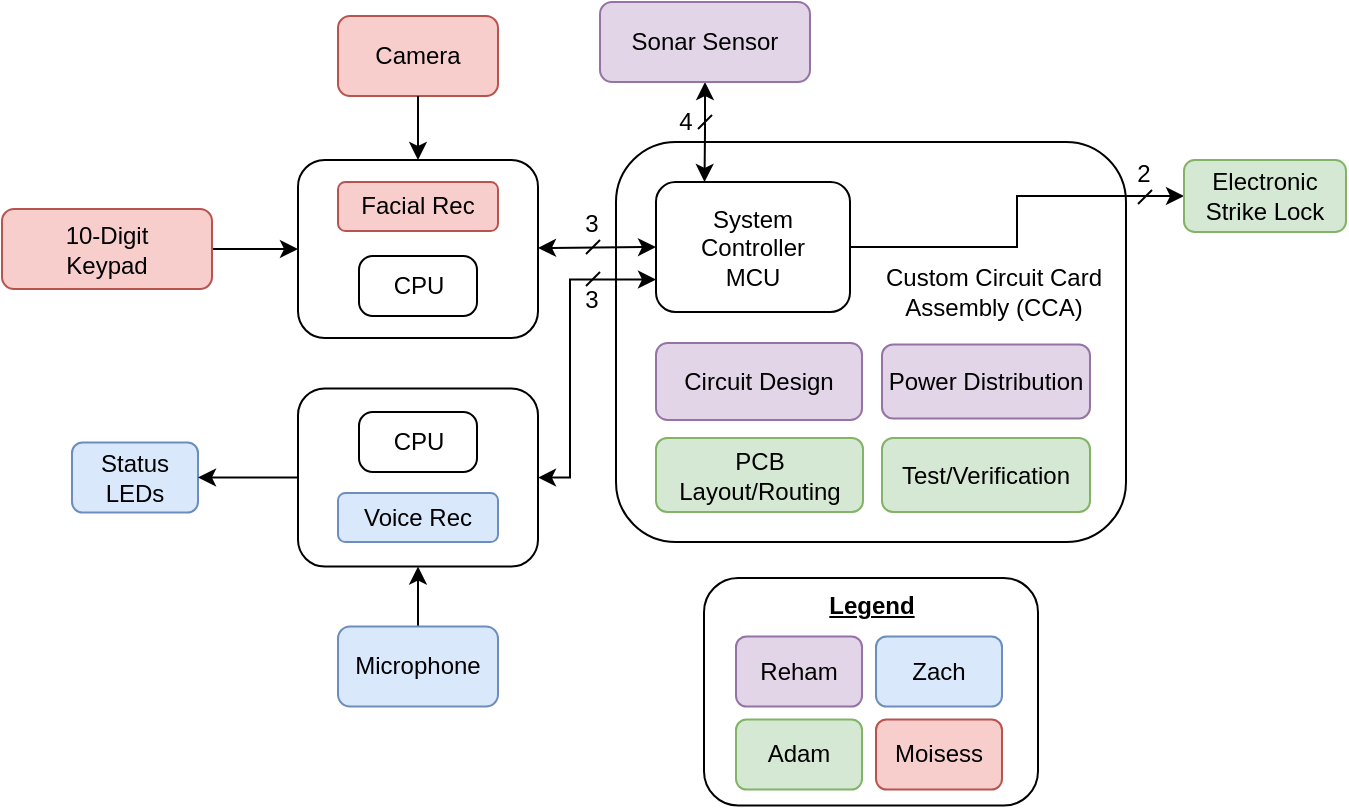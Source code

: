 <mxfile version="14.6.6" type="github">
  <diagram id="kFYetiA7J7ejAXUuufCZ" name="Page-1">
    <mxGraphModel dx="940" dy="531" grid="0" gridSize="10" guides="1" tooltips="1" connect="1" arrows="1" fold="1" page="1" pageScale="1" pageWidth="850" pageHeight="1100" math="0" shadow="0">
      <root>
        <mxCell id="0" />
        <mxCell id="1" parent="0" />
        <mxCell id="bLn_0AlIrvN3VFcL0cqq-51" style="edgeStyle=orthogonalEdgeStyle;rounded=0;orthogonalLoop=1;jettySize=auto;html=1;startArrow=none;startFill=0;endArrow=classic;endFill=1;entryX=0;entryY=0.5;entryDx=0;entryDy=0;" parent="1" source="bLn_0AlIrvN3VFcL0cqq-30" target="bLn_0AlIrvN3VFcL0cqq-4" edge="1">
          <mxGeometry relative="1" as="geometry">
            <mxPoint x="151" y="266" as="targetPoint" />
          </mxGeometry>
        </mxCell>
        <mxCell id="bLn_0AlIrvN3VFcL0cqq-30" value="&lt;div&gt;10-Digit&lt;/div&gt;&lt;div&gt;Keypad&lt;/div&gt;" style="rounded=1;whiteSpace=wrap;html=1;fillColor=#f8cecc;strokeColor=#b85450;" parent="1" vertex="1">
          <mxGeometry x="25" y="275.5" width="105" height="40" as="geometry" />
        </mxCell>
        <mxCell id="bLn_0AlIrvN3VFcL0cqq-2" value="" style="rounded=1;whiteSpace=wrap;html=1;" parent="1" vertex="1">
          <mxGeometry x="332" y="242" width="255" height="200" as="geometry" />
        </mxCell>
        <mxCell id="bLn_0AlIrvN3VFcL0cqq-59" style="edgeStyle=orthogonalEdgeStyle;rounded=0;orthogonalLoop=1;jettySize=auto;html=1;exitX=1;exitY=0.5;exitDx=0;exitDy=0;entryX=0;entryY=0.5;entryDx=0;entryDy=0;startArrow=none;startFill=0;endArrow=classic;endFill=1;" parent="1" source="bLn_0AlIrvN3VFcL0cqq-1" target="bLn_0AlIrvN3VFcL0cqq-25" edge="1">
          <mxGeometry relative="1" as="geometry">
            <mxPoint x="491" y="272" as="targetPoint" />
          </mxGeometry>
        </mxCell>
        <mxCell id="bLn_0AlIrvN3VFcL0cqq-1" value="&lt;div&gt;System&lt;/div&gt;&lt;div&gt;Controller&lt;/div&gt;&lt;div&gt;MCU&lt;/div&gt;" style="rounded=1;whiteSpace=wrap;html=1;" parent="1" vertex="1">
          <mxGeometry x="352" y="262" width="97" height="65" as="geometry" />
        </mxCell>
        <mxCell id="bLn_0AlIrvN3VFcL0cqq-3" value="Custom Circuit Card Assembly (CCA)" style="text;html=1;strokeColor=none;fillColor=none;align=center;verticalAlign=middle;whiteSpace=wrap;rounded=0;" parent="1" vertex="1">
          <mxGeometry x="446" y="307" width="150" height="20" as="geometry" />
        </mxCell>
        <mxCell id="bLn_0AlIrvN3VFcL0cqq-4" value="" style="rounded=1;whiteSpace=wrap;html=1;" parent="1" vertex="1">
          <mxGeometry x="173" y="251" width="120" height="89" as="geometry" />
        </mxCell>
        <mxCell id="bLn_0AlIrvN3VFcL0cqq-5" value="Camera" style="rounded=1;whiteSpace=wrap;html=1;fillColor=#f8cecc;strokeColor=#b85450;" parent="1" vertex="1">
          <mxGeometry x="193" y="179" width="80" height="40" as="geometry" />
        </mxCell>
        <mxCell id="bLn_0AlIrvN3VFcL0cqq-8" value="" style="endArrow=classic;html=1;entryX=0.5;entryY=0;entryDx=0;entryDy=0;exitX=0.5;exitY=1;exitDx=0;exitDy=0;" parent="1" source="bLn_0AlIrvN3VFcL0cqq-5" target="bLn_0AlIrvN3VFcL0cqq-4" edge="1">
          <mxGeometry width="50" height="50" relative="1" as="geometry">
            <mxPoint x="233" y="229.5" as="sourcePoint" />
            <mxPoint x="232.86" y="192.0" as="targetPoint" />
          </mxGeometry>
        </mxCell>
        <mxCell id="bLn_0AlIrvN3VFcL0cqq-9" value="" style="endArrow=classic;startArrow=classic;html=1;entryX=0;entryY=0.5;entryDx=0;entryDy=0;" parent="1" source="bLn_0AlIrvN3VFcL0cqq-4" target="bLn_0AlIrvN3VFcL0cqq-1" edge="1">
          <mxGeometry width="50" height="50" relative="1" as="geometry">
            <mxPoint x="292" y="316.8" as="sourcePoint" />
            <mxPoint x="342" y="316.8" as="targetPoint" />
            <Array as="points" />
          </mxGeometry>
        </mxCell>
        <mxCell id="bLn_0AlIrvN3VFcL0cqq-23" value="3" style="text;html=1;strokeColor=none;fillColor=none;align=center;verticalAlign=middle;whiteSpace=wrap;rounded=0;" parent="1" vertex="1">
          <mxGeometry x="300" y="273" width="40" height="20" as="geometry" />
        </mxCell>
        <mxCell id="bLn_0AlIrvN3VFcL0cqq-25" value="Electronic Strike Lock" style="rounded=1;whiteSpace=wrap;html=1;fillColor=#d5e8d4;strokeColor=#82b366;" parent="1" vertex="1">
          <mxGeometry x="616" y="251" width="81" height="36" as="geometry" />
        </mxCell>
        <mxCell id="bLn_0AlIrvN3VFcL0cqq-45" value="Status LEDs" style="rounded=1;whiteSpace=wrap;html=1;fillColor=#dae8fc;strokeColor=#6c8ebf;" parent="1" vertex="1">
          <mxGeometry x="60" y="392.25" width="63" height="35" as="geometry" />
        </mxCell>
        <mxCell id="bLn_0AlIrvN3VFcL0cqq-49" style="edgeStyle=orthogonalEdgeStyle;rounded=0;orthogonalLoop=1;jettySize=auto;html=1;entryX=0.25;entryY=0;entryDx=0;entryDy=0;startArrow=classic;startFill=1;endArrow=classic;endFill=1;" parent="1" source="bLn_0AlIrvN3VFcL0cqq-48" target="bLn_0AlIrvN3VFcL0cqq-1" edge="1">
          <mxGeometry relative="1" as="geometry" />
        </mxCell>
        <mxCell id="bLn_0AlIrvN3VFcL0cqq-48" value="Sonar Sensor" style="rounded=1;whiteSpace=wrap;html=1;fillColor=#e1d5e7;strokeColor=#9673a6;" parent="1" vertex="1">
          <mxGeometry x="324" y="172" width="105" height="40" as="geometry" />
        </mxCell>
        <mxCell id="bLn_0AlIrvN3VFcL0cqq-52" value="4" style="text;html=1;strokeColor=none;fillColor=none;align=center;verticalAlign=middle;whiteSpace=wrap;rounded=0;" parent="1" vertex="1">
          <mxGeometry x="347" y="222" width="40" height="20" as="geometry" />
        </mxCell>
        <mxCell id="bLn_0AlIrvN3VFcL0cqq-60" style="edgeStyle=orthogonalEdgeStyle;rounded=0;orthogonalLoop=1;jettySize=auto;html=1;exitX=0.5;exitY=1;exitDx=0;exitDy=0;startArrow=none;startFill=0;endArrow=classic;endFill=1;" parent="1" source="bLn_0AlIrvN3VFcL0cqq-2" target="bLn_0AlIrvN3VFcL0cqq-2" edge="1">
          <mxGeometry relative="1" as="geometry" />
        </mxCell>
        <mxCell id="UXuwkVDLv3Qg21Y00GF5-2" value="Circuit Design" style="rounded=1;whiteSpace=wrap;html=1;fillColor=#e1d5e7;strokeColor=#9673a6;" parent="1" vertex="1">
          <mxGeometry x="352" y="342.5" width="103" height="38.5" as="geometry" />
        </mxCell>
        <mxCell id="UXuwkVDLv3Qg21Y00GF5-4" value="PCB Layout/Routing" style="rounded=1;whiteSpace=wrap;html=1;fillColor=#d5e8d4;strokeColor=#82b366;" parent="1" vertex="1">
          <mxGeometry x="352" y="390" width="103.5" height="37" as="geometry" />
        </mxCell>
        <mxCell id="UXuwkVDLv3Qg21Y00GF5-6" value="Test/Verification" style="rounded=1;whiteSpace=wrap;html=1;fillColor=#d5e8d4;strokeColor=#82b366;" parent="1" vertex="1">
          <mxGeometry x="465" y="390" width="104" height="37" as="geometry" />
        </mxCell>
        <mxCell id="UXuwkVDLv3Qg21Y00GF5-7" value="Power Distribution" style="rounded=1;whiteSpace=wrap;html=1;fillColor=#e1d5e7;strokeColor=#9673a6;" parent="1" vertex="1">
          <mxGeometry x="465" y="343.25" width="104" height="37" as="geometry" />
        </mxCell>
        <mxCell id="UXuwkVDLv3Qg21Y00GF5-8" value="Facial Rec" style="rounded=1;whiteSpace=wrap;html=1;fillColor=#f8cecc;strokeColor=#b85450;" parent="1" vertex="1">
          <mxGeometry x="193" y="262" width="80" height="24.5" as="geometry" />
        </mxCell>
        <mxCell id="UXuwkVDLv3Qg21Y00GF5-10" value="&lt;div align=&quot;center&quot;&gt;&lt;br&gt;&lt;/div&gt;" style="rounded=1;whiteSpace=wrap;html=1;" parent="1" vertex="1">
          <mxGeometry x="376" y="460" width="167" height="113.75" as="geometry" />
        </mxCell>
        <mxCell id="UXuwkVDLv3Qg21Y00GF5-11" value="Reham" style="rounded=1;whiteSpace=wrap;html=1;fillColor=#e1d5e7;strokeColor=#9673a6;" parent="1" vertex="1">
          <mxGeometry x="392" y="489.25" width="63" height="35" as="geometry" />
        </mxCell>
        <mxCell id="UXuwkVDLv3Qg21Y00GF5-12" value="Adam" style="rounded=1;whiteSpace=wrap;html=1;fillColor=#d5e8d4;strokeColor=#82b366;" parent="1" vertex="1">
          <mxGeometry x="392" y="530.75" width="63" height="35" as="geometry" />
        </mxCell>
        <mxCell id="UXuwkVDLv3Qg21Y00GF5-13" value="Zach" style="rounded=1;whiteSpace=wrap;html=1;fillColor=#dae8fc;strokeColor=#6c8ebf;" parent="1" vertex="1">
          <mxGeometry x="462" y="489.25" width="63" height="35" as="geometry" />
        </mxCell>
        <mxCell id="UXuwkVDLv3Qg21Y00GF5-14" value="Moisess" style="rounded=1;whiteSpace=wrap;html=1;fillColor=#f8cecc;strokeColor=#b85450;" parent="1" vertex="1">
          <mxGeometry x="462" y="530.75" width="63" height="35" as="geometry" />
        </mxCell>
        <mxCell id="UXuwkVDLv3Qg21Y00GF5-15" value="Legend" style="text;html=1;strokeColor=none;fillColor=none;align=center;verticalAlign=middle;whiteSpace=wrap;rounded=0;fontStyle=5" parent="1" vertex="1">
          <mxGeometry x="428.5" y="463.75" width="62" height="20" as="geometry" />
        </mxCell>
        <mxCell id="45ifSvC3GuYhlyrgC8I3-1" value="" style="endArrow=none;html=1;" edge="1" parent="1">
          <mxGeometry width="50" height="50" relative="1" as="geometry">
            <mxPoint x="373" y="235.5" as="sourcePoint" />
            <mxPoint x="380" y="228.5" as="targetPoint" />
          </mxGeometry>
        </mxCell>
        <mxCell id="45ifSvC3GuYhlyrgC8I3-12" style="edgeStyle=orthogonalEdgeStyle;rounded=0;orthogonalLoop=1;jettySize=auto;html=1;entryX=0;entryY=0.75;entryDx=0;entryDy=0;startArrow=classic;startFill=1;" edge="1" parent="1" source="45ifSvC3GuYhlyrgC8I3-2" target="bLn_0AlIrvN3VFcL0cqq-1">
          <mxGeometry relative="1" as="geometry">
            <Array as="points">
              <mxPoint x="309" y="410" />
              <mxPoint x="309" y="311" />
            </Array>
          </mxGeometry>
        </mxCell>
        <mxCell id="45ifSvC3GuYhlyrgC8I3-2" value="" style="rounded=1;whiteSpace=wrap;html=1;" vertex="1" parent="1">
          <mxGeometry x="173" y="365.25" width="120" height="89" as="geometry" />
        </mxCell>
        <mxCell id="45ifSvC3GuYhlyrgC8I3-11" style="edgeStyle=orthogonalEdgeStyle;rounded=0;orthogonalLoop=1;jettySize=auto;html=1;entryX=0.5;entryY=1;entryDx=0;entryDy=0;" edge="1" parent="1" source="45ifSvC3GuYhlyrgC8I3-3" target="45ifSvC3GuYhlyrgC8I3-2">
          <mxGeometry relative="1" as="geometry" />
        </mxCell>
        <mxCell id="45ifSvC3GuYhlyrgC8I3-3" value="Microphone" style="rounded=1;whiteSpace=wrap;html=1;fillColor=#dae8fc;strokeColor=#6c8ebf;" vertex="1" parent="1">
          <mxGeometry x="193" y="484.25" width="80" height="40" as="geometry" />
        </mxCell>
        <mxCell id="45ifSvC3GuYhlyrgC8I3-4" value="Voice Rec" style="rounded=1;whiteSpace=wrap;html=1;fillColor=#dae8fc;strokeColor=#6c8ebf;" vertex="1" parent="1">
          <mxGeometry x="193" y="417.5" width="80" height="24.5" as="geometry" />
        </mxCell>
        <mxCell id="45ifSvC3GuYhlyrgC8I3-5" value="CPU" style="rounded=1;whiteSpace=wrap;html=1;arcSize=23;" vertex="1" parent="1">
          <mxGeometry x="203.5" y="299" width="59" height="30" as="geometry" />
        </mxCell>
        <mxCell id="45ifSvC3GuYhlyrgC8I3-7" value="" style="endArrow=none;html=1;" edge="1" parent="1">
          <mxGeometry width="50" height="50" relative="1" as="geometry">
            <mxPoint x="317.0" y="298" as="sourcePoint" />
            <mxPoint x="324" y="291" as="targetPoint" />
          </mxGeometry>
        </mxCell>
        <mxCell id="45ifSvC3GuYhlyrgC8I3-8" value="CPU" style="rounded=1;whiteSpace=wrap;html=1;arcSize=23;" vertex="1" parent="1">
          <mxGeometry x="203.5" y="377" width="59" height="30" as="geometry" />
        </mxCell>
        <mxCell id="45ifSvC3GuYhlyrgC8I3-9" style="edgeStyle=orthogonalEdgeStyle;rounded=0;orthogonalLoop=1;jettySize=auto;html=1;startArrow=classic;startFill=1;endArrow=none;endFill=0;entryX=0;entryY=0.5;entryDx=0;entryDy=0;exitX=1;exitY=0.5;exitDx=0;exitDy=0;" edge="1" parent="1" source="bLn_0AlIrvN3VFcL0cqq-45" target="45ifSvC3GuYhlyrgC8I3-2">
          <mxGeometry relative="1" as="geometry">
            <mxPoint x="170" y="421.75" as="targetPoint" />
            <mxPoint x="130" y="410" as="sourcePoint" />
          </mxGeometry>
        </mxCell>
        <mxCell id="45ifSvC3GuYhlyrgC8I3-13" value="3" style="text;html=1;strokeColor=none;fillColor=none;align=center;verticalAlign=middle;whiteSpace=wrap;rounded=0;" vertex="1" parent="1">
          <mxGeometry x="300" y="311" width="40" height="20" as="geometry" />
        </mxCell>
        <mxCell id="45ifSvC3GuYhlyrgC8I3-14" value="" style="endArrow=none;html=1;" edge="1" parent="1">
          <mxGeometry width="50" height="50" relative="1" as="geometry">
            <mxPoint x="317.0" y="314" as="sourcePoint" />
            <mxPoint x="324" y="307" as="targetPoint" />
          </mxGeometry>
        </mxCell>
        <mxCell id="45ifSvC3GuYhlyrgC8I3-16" value="2" style="text;html=1;strokeColor=none;fillColor=none;align=center;verticalAlign=middle;whiteSpace=wrap;rounded=0;" vertex="1" parent="1">
          <mxGeometry x="576" y="248" width="40" height="20" as="geometry" />
        </mxCell>
        <mxCell id="45ifSvC3GuYhlyrgC8I3-17" value="" style="endArrow=none;html=1;" edge="1" parent="1">
          <mxGeometry width="50" height="50" relative="1" as="geometry">
            <mxPoint x="593" y="273" as="sourcePoint" />
            <mxPoint x="600" y="266" as="targetPoint" />
          </mxGeometry>
        </mxCell>
      </root>
    </mxGraphModel>
  </diagram>
</mxfile>
